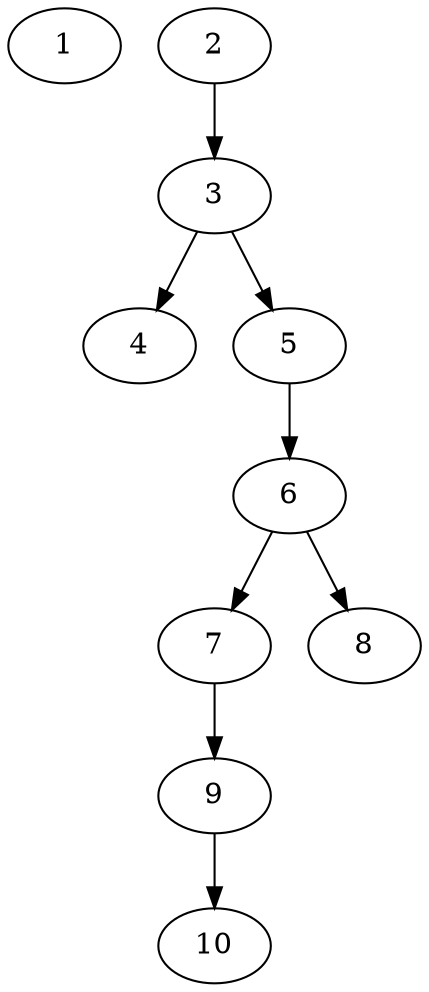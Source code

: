 // DAG (tier=1-easy, mode=compute, n=10, ccr=0.295, fat=0.397, density=0.275, regular=0.668, jump=0.014, mindata=262144, maxdata=2097152)
// DAG automatically generated by daggen at Sun Aug 24 16:33:32 2025
// /home/ermia/Project/Environments/daggen/bin/daggen --dot --ccr 0.295 --fat 0.397 --regular 0.668 --density 0.275 --jump 0.014 --mindata 262144 --maxdata 2097152 -n 10 
digraph G {
  1 [size="475077851712847872", alpha="0.16", expect_size="237538925856423936"]
  2 [size="16557619754510728", alpha="0.06", expect_size="8278809877255364"]
  2 -> 3 [size ="11959101554688"]
  3 [size="247286994699059", alpha="0.17", expect_size="123643497349529"]
  3 -> 4 [size ="4169347891200"]
  3 -> 5 [size ="4169347891200"]
  4 [size="1554825604687863", alpha="0.02", expect_size="777412802343931"]
  5 [size="173331207326188", alpha="0.13", expect_size="86665603663094"]
  5 -> 6 [size ="5195643748352"]
  6 [size="101731744743956", alpha="0.07", expect_size="50865872371978"]
  6 -> 7 [size ="5975507468288"]
  6 -> 8 [size ="5975507468288"]
  7 [size="1650702788584283", alpha="0.05", expect_size="825351394292141"]
  7 -> 9 [size ="34432517931008"]
  8 [size="119696112451204", alpha="0.13", expect_size="59848056225602"]
  9 [size="43394424279822704", alpha="0.04", expect_size="21697212139911352"]
  9 -> 10 [size ="18374406963200"]
  10 [size="264549893047770", alpha="0.12", expect_size="132274946523885"]
}